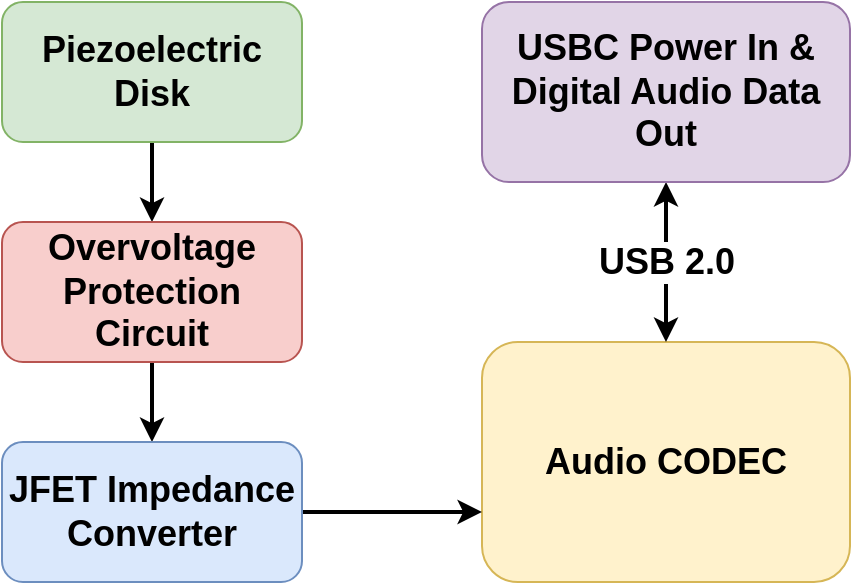 <mxfile version="26.0.14">
  <diagram name="Page-1" id="7e0a89b8-554c-2b80-1dc8-d5c74ca68de4">
    <mxGraphModel dx="3585" dy="1930" grid="1" gridSize="10" guides="1" tooltips="1" connect="1" arrows="1" fold="1" page="1" pageScale="1" pageWidth="1100" pageHeight="850" background="none" math="0" shadow="0">
      <root>
        <mxCell id="0" />
        <mxCell id="1" parent="0" />
        <mxCell id="vvjl5Rl-EW8DhaFtC5Rf-1" value="&lt;font style=&quot;font-size: 18px;&quot;&gt;&lt;b&gt;Audio CODEC&lt;/b&gt;&lt;/font&gt;" style="rounded=1;whiteSpace=wrap;html=1;fillColor=#fff2cc;strokeColor=#d6b656;" parent="1" vertex="1">
          <mxGeometry x="290" y="210" width="184" height="120" as="geometry" />
        </mxCell>
        <mxCell id="qMrNbG1LsC65MeUiSDpa-2" value="" style="edgeStyle=orthogonalEdgeStyle;rounded=0;orthogonalLoop=1;jettySize=auto;html=1;strokeWidth=2;" edge="1" parent="1" source="vvjl5Rl-EW8DhaFtC5Rf-3" target="qMrNbG1LsC65MeUiSDpa-1">
          <mxGeometry relative="1" as="geometry" />
        </mxCell>
        <mxCell id="vvjl5Rl-EW8DhaFtC5Rf-3" value="&lt;font style=&quot;font-size: 18px;&quot;&gt;&lt;b&gt;Piezoelectric Disk&lt;/b&gt;&lt;/font&gt;" style="rounded=1;whiteSpace=wrap;html=1;fillColor=#d5e8d4;strokeColor=#82b366;" parent="1" vertex="1">
          <mxGeometry x="50" y="40" width="150" height="70" as="geometry" />
        </mxCell>
        <mxCell id="qMrNbG1LsC65MeUiSDpa-6" value="" style="edgeStyle=orthogonalEdgeStyle;rounded=0;orthogonalLoop=1;jettySize=auto;html=1;strokeWidth=2;startArrow=classic;startFill=1;" edge="1" parent="1" source="vvjl5Rl-EW8DhaFtC5Rf-30" target="vvjl5Rl-EW8DhaFtC5Rf-1">
          <mxGeometry relative="1" as="geometry" />
        </mxCell>
        <mxCell id="qMrNbG1LsC65MeUiSDpa-7" value="&lt;font style=&quot;font-size: 18px;&quot;&gt;&lt;b&gt;USB 2.0&lt;/b&gt;&lt;/font&gt;" style="edgeLabel;html=1;align=center;verticalAlign=middle;resizable=0;points=[];" vertex="1" connectable="0" parent="qMrNbG1LsC65MeUiSDpa-6">
          <mxGeometry x="0.375" y="2" relative="1" as="geometry">
            <mxPoint x="-2" y="-15" as="offset" />
          </mxGeometry>
        </mxCell>
        <mxCell id="vvjl5Rl-EW8DhaFtC5Rf-30" value="&lt;b style=&quot;font-size: 18px;&quot;&gt;USBC Power In &amp;amp; Digital Audio Data Out&lt;/b&gt;" style="rounded=1;whiteSpace=wrap;html=1;fillColor=#e1d5e7;strokeColor=#9673a6;" parent="1" vertex="1">
          <mxGeometry x="290" y="40" width="184" height="90" as="geometry" />
        </mxCell>
        <mxCell id="qMrNbG1LsC65MeUiSDpa-5" value="" style="edgeStyle=orthogonalEdgeStyle;rounded=0;orthogonalLoop=1;jettySize=auto;html=1;strokeWidth=2;" edge="1" parent="1" source="qMrNbG1LsC65MeUiSDpa-1" target="qMrNbG1LsC65MeUiSDpa-4">
          <mxGeometry relative="1" as="geometry" />
        </mxCell>
        <mxCell id="qMrNbG1LsC65MeUiSDpa-1" value="&lt;font style=&quot;font-size: 18px;&quot;&gt;&lt;b&gt;Overvoltage Protection Circuit&lt;/b&gt;&lt;/font&gt;" style="rounded=1;whiteSpace=wrap;html=1;fillColor=#f8cecc;strokeColor=#b85450;" vertex="1" parent="1">
          <mxGeometry x="50" y="150" width="150" height="70" as="geometry" />
        </mxCell>
        <mxCell id="qMrNbG1LsC65MeUiSDpa-9" value="" style="edgeStyle=orthogonalEdgeStyle;rounded=0;orthogonalLoop=1;jettySize=auto;html=1;strokeWidth=2;" edge="1" parent="1" source="qMrNbG1LsC65MeUiSDpa-4" target="vvjl5Rl-EW8DhaFtC5Rf-1">
          <mxGeometry relative="1" as="geometry">
            <Array as="points">
              <mxPoint x="260" y="295" />
              <mxPoint x="260" y="295" />
            </Array>
          </mxGeometry>
        </mxCell>
        <mxCell id="qMrNbG1LsC65MeUiSDpa-4" value="&lt;b&gt;&lt;font style=&quot;font-size: 18px;&quot;&gt;JFET Impedance Converter&lt;/font&gt;&lt;/b&gt;" style="rounded=1;whiteSpace=wrap;html=1;fillColor=#dae8fc;strokeColor=#6c8ebf;" vertex="1" parent="1">
          <mxGeometry x="50" y="260" width="150" height="70" as="geometry" />
        </mxCell>
      </root>
    </mxGraphModel>
  </diagram>
</mxfile>
